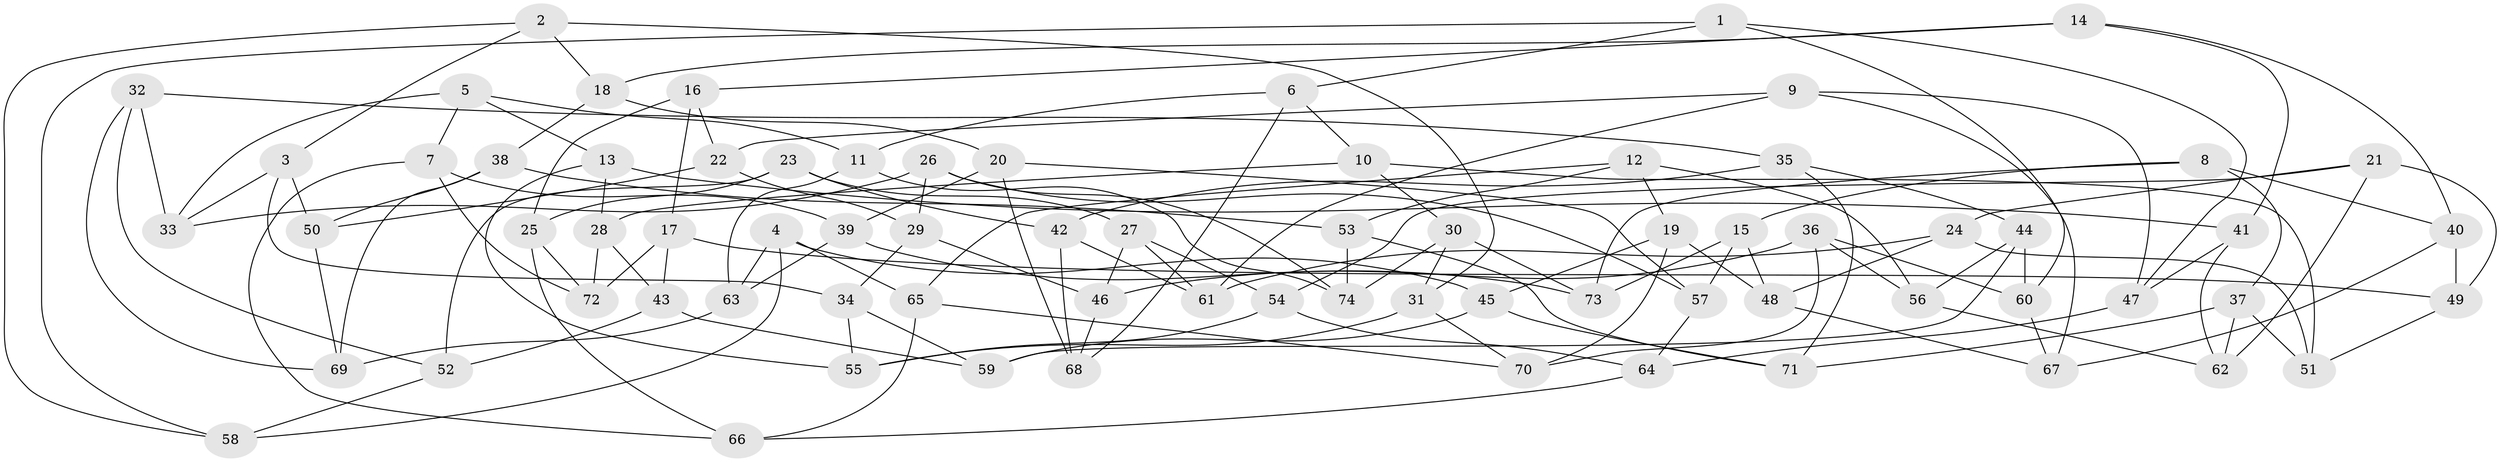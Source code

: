 // coarse degree distribution, {8: 0.18181818181818182, 9: 0.09090909090909091, 10: 0.09090909090909091, 4: 0.22727272727272727, 12: 0.045454545454545456, 11: 0.09090909090909091, 5: 0.09090909090909091, 13: 0.045454545454545456, 7: 0.045454545454545456, 6: 0.09090909090909091}
// Generated by graph-tools (version 1.1) at 2025/20/03/04/25 18:20:32]
// undirected, 74 vertices, 148 edges
graph export_dot {
graph [start="1"]
  node [color=gray90,style=filled];
  1;
  2;
  3;
  4;
  5;
  6;
  7;
  8;
  9;
  10;
  11;
  12;
  13;
  14;
  15;
  16;
  17;
  18;
  19;
  20;
  21;
  22;
  23;
  24;
  25;
  26;
  27;
  28;
  29;
  30;
  31;
  32;
  33;
  34;
  35;
  36;
  37;
  38;
  39;
  40;
  41;
  42;
  43;
  44;
  45;
  46;
  47;
  48;
  49;
  50;
  51;
  52;
  53;
  54;
  55;
  56;
  57;
  58;
  59;
  60;
  61;
  62;
  63;
  64;
  65;
  66;
  67;
  68;
  69;
  70;
  71;
  72;
  73;
  74;
  1 -- 58;
  1 -- 6;
  1 -- 47;
  1 -- 60;
  2 -- 58;
  2 -- 18;
  2 -- 31;
  2 -- 3;
  3 -- 34;
  3 -- 50;
  3 -- 33;
  4 -- 58;
  4 -- 63;
  4 -- 65;
  4 -- 45;
  5 -- 11;
  5 -- 13;
  5 -- 7;
  5 -- 33;
  6 -- 11;
  6 -- 10;
  6 -- 68;
  7 -- 72;
  7 -- 39;
  7 -- 66;
  8 -- 37;
  8 -- 40;
  8 -- 73;
  8 -- 15;
  9 -- 61;
  9 -- 22;
  9 -- 67;
  9 -- 47;
  10 -- 51;
  10 -- 28;
  10 -- 30;
  11 -- 63;
  11 -- 74;
  12 -- 19;
  12 -- 53;
  12 -- 56;
  12 -- 65;
  13 -- 28;
  13 -- 55;
  13 -- 41;
  14 -- 41;
  14 -- 18;
  14 -- 40;
  14 -- 16;
  15 -- 48;
  15 -- 73;
  15 -- 57;
  16 -- 17;
  16 -- 25;
  16 -- 22;
  17 -- 72;
  17 -- 49;
  17 -- 43;
  18 -- 38;
  18 -- 20;
  19 -- 45;
  19 -- 48;
  19 -- 70;
  20 -- 39;
  20 -- 57;
  20 -- 68;
  21 -- 24;
  21 -- 54;
  21 -- 49;
  21 -- 62;
  22 -- 50;
  22 -- 29;
  23 -- 27;
  23 -- 42;
  23 -- 25;
  23 -- 52;
  24 -- 51;
  24 -- 48;
  24 -- 61;
  25 -- 72;
  25 -- 66;
  26 -- 57;
  26 -- 74;
  26 -- 29;
  26 -- 33;
  27 -- 54;
  27 -- 46;
  27 -- 61;
  28 -- 72;
  28 -- 43;
  29 -- 34;
  29 -- 46;
  30 -- 31;
  30 -- 73;
  30 -- 74;
  31 -- 55;
  31 -- 70;
  32 -- 52;
  32 -- 35;
  32 -- 69;
  32 -- 33;
  34 -- 59;
  34 -- 55;
  35 -- 71;
  35 -- 44;
  35 -- 42;
  36 -- 46;
  36 -- 60;
  36 -- 70;
  36 -- 56;
  37 -- 62;
  37 -- 51;
  37 -- 71;
  38 -- 53;
  38 -- 50;
  38 -- 69;
  39 -- 73;
  39 -- 63;
  40 -- 67;
  40 -- 49;
  41 -- 47;
  41 -- 62;
  42 -- 61;
  42 -- 68;
  43 -- 59;
  43 -- 52;
  44 -- 59;
  44 -- 60;
  44 -- 56;
  45 -- 71;
  45 -- 59;
  46 -- 68;
  47 -- 64;
  48 -- 67;
  49 -- 51;
  50 -- 69;
  52 -- 58;
  53 -- 71;
  53 -- 74;
  54 -- 64;
  54 -- 55;
  56 -- 62;
  57 -- 64;
  60 -- 67;
  63 -- 69;
  64 -- 66;
  65 -- 70;
  65 -- 66;
}

